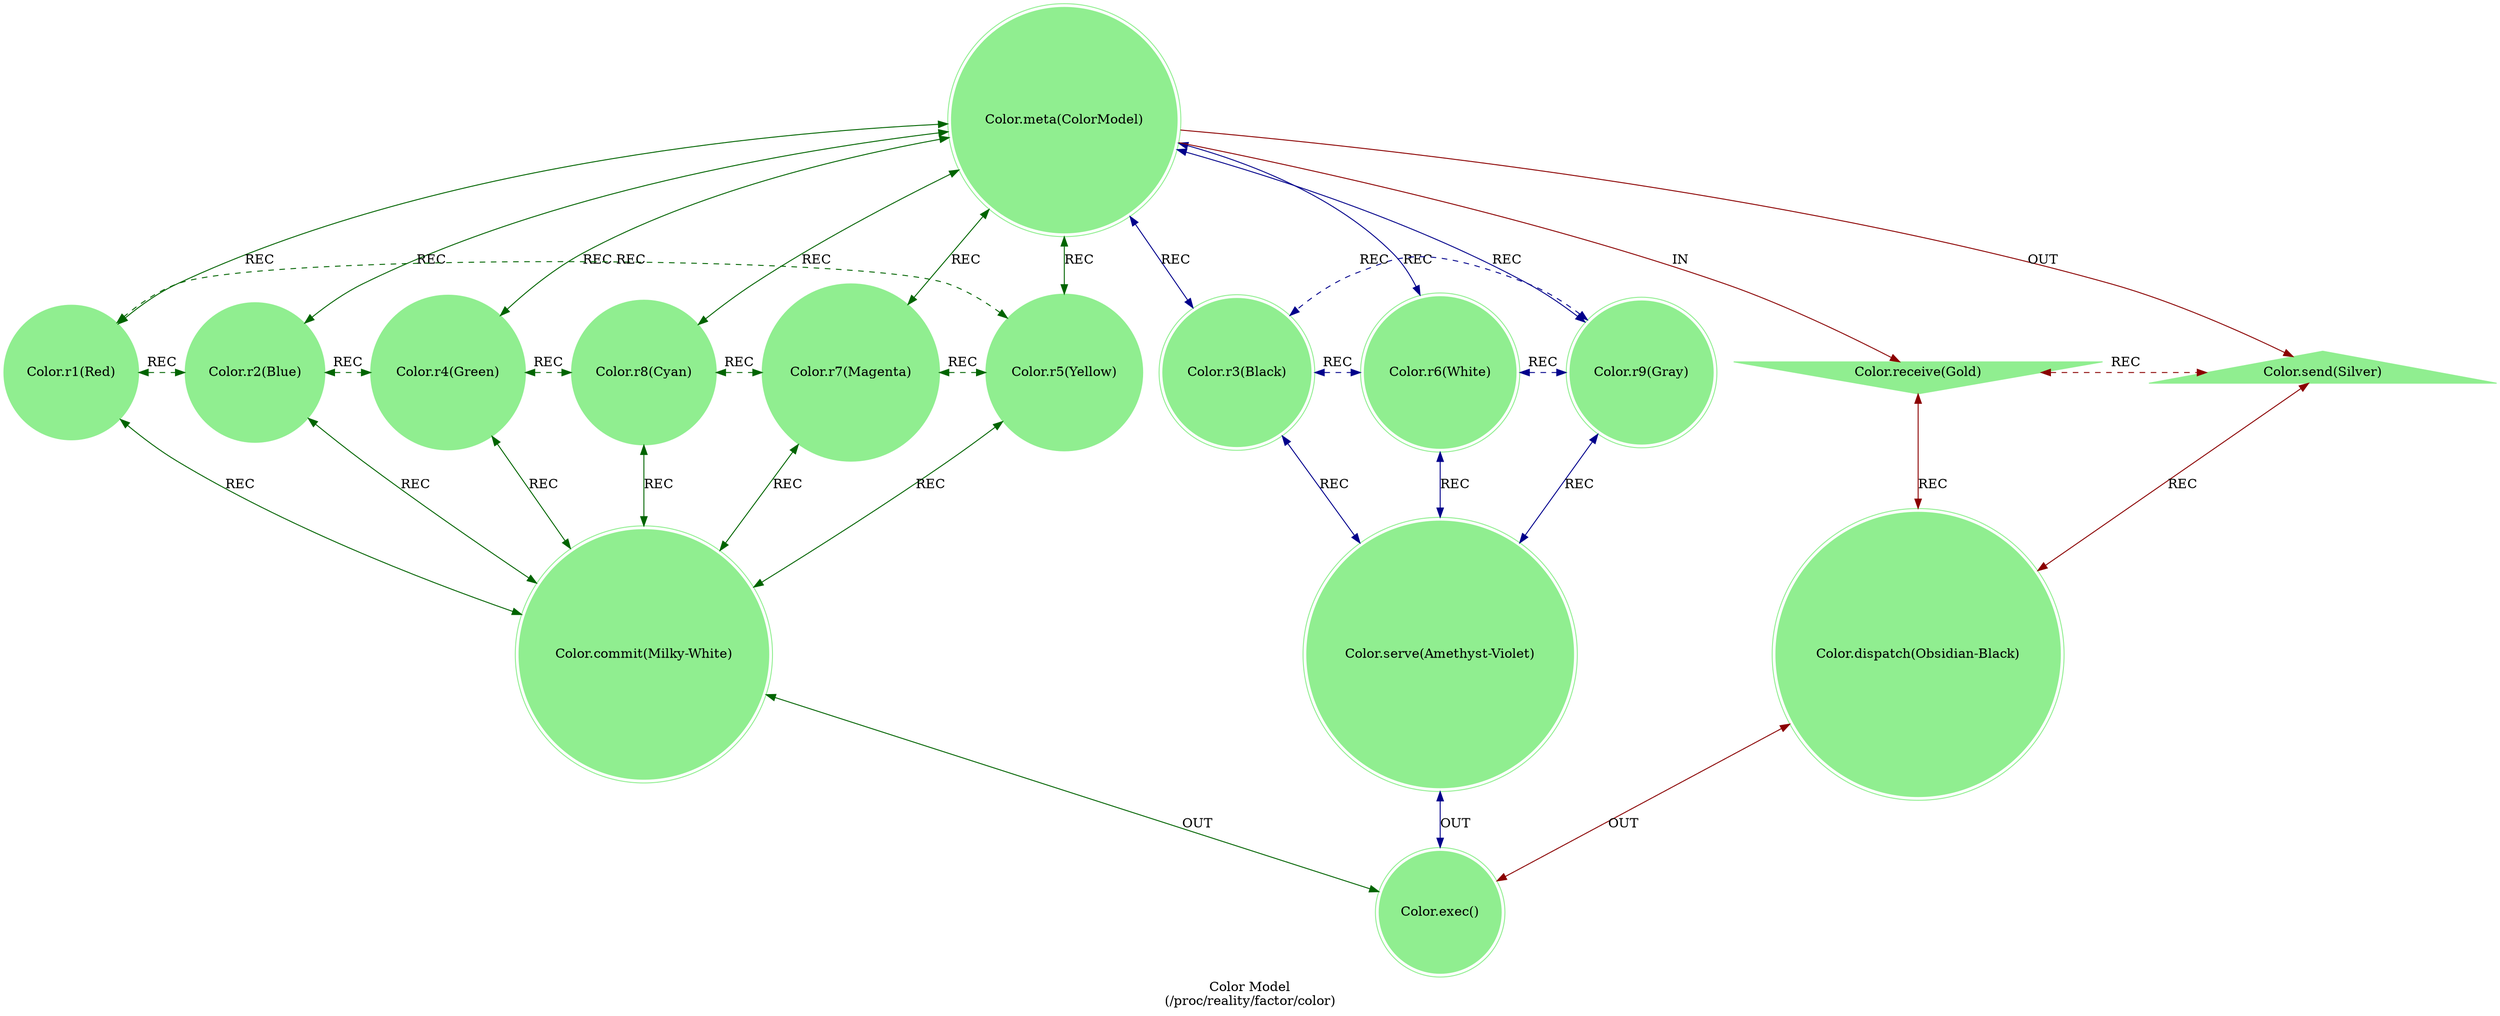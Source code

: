 strict digraph ColorModel {
    label = "Color Model\n(/proc/reality/factor/color)";
    style = filled;
    color = lightgray;
    node [shape = circle; style = filled; color = lightgreen;];
    
    // The Axis A-0-B
    // The Vortex 3-6-9
    // The Vortex 1-2-4-8-7-5
    // The Router C-D-E
    // The Closure F
    spark_0_color_seed_t [label = "Color.meta(ColorModel)";comment = "";shape = doublecircle;];
    spark_1_color_seed_t [label = "Color.r1(Red)";comment = "";shape = circle;];
    spark_2_color_seed_t [label = "Color.r2(Blue)";comment = "";shape = circle;];
    spark_4_color_seed_t [label = "Color.r4(Green)";comment = "";shape = circle;];
    spark_8_color_seed_t [label = "Color.r8(Cyan)";comment = "";shape = circle;];
    spark_7_color_seed_t [label = "Color.r7(Magenta)";comment = "";shape = circle;];
    spark_5_color_seed_t [label = "Color.r5(Yellow)";comment = "";shape = circle;];
    spark_3_color_seed_t [label = "Color.r3(Black)";comment = "";shape = doublecircle;];
    spark_6_color_seed_t [label = "Color.r6(White)";comment = "";shape = doublecircle;];
    spark_9_color_seed_t [label = "Color.r9(Gray)";comment = "";shape = doublecircle;];
    spark_a_color_seed_t [label = "Color.receive(Gold)";comment = "";shape = invtriangle;];
    spark_b_color_seed_t [label = "Color.send(Silver)";comment = "";shape = triangle;];
    spark_c_color_seed_t [label = "Color.dispatch(Obsidian-Black)";comment = "";shape = doublecircle;];
    spark_d_color_seed_t [label = "Color.commit(Milky-White)";comment = "";shape = doublecircle;];
    spark_e_color_seed_t [label = "Color.serve(Amethyst-Violet)";comment = "";shape = doublecircle;];
    spark_f_color_seed_t [label = "Color.exec()";comment = "";shape = doublecircle;];
    
    // IN = Input
    // OUT = Output
    // REC = Recursion
    spark_0_color_seed_t -> spark_a_color_seed_t [label = "IN"; color = darkred; comment = "";];
    spark_0_color_seed_t -> spark_b_color_seed_t [label = "OUT"; color = darkred; comment = "";];
    spark_0_color_seed_t -> {spark_3_color_seed_t spark_6_color_seed_t spark_9_color_seed_t} [label = "REC"; color = darkblue; comment = ""; dir = both;];
    spark_0_color_seed_t -> {spark_1_color_seed_t spark_2_color_seed_t spark_4_color_seed_t spark_8_color_seed_t spark_7_color_seed_t spark_5_color_seed_t} [label = "REC"; color = darkgreen; comment = ""; dir = both;];
    
    {spark_a_color_seed_t spark_b_color_seed_t} -> spark_c_color_seed_t [label = "REC"; color = darkred; comment = ""; dir = both;];
    {spark_1_color_seed_t spark_2_color_seed_t spark_4_color_seed_t spark_8_color_seed_t spark_7_color_seed_t spark_5_color_seed_t} -> spark_d_color_seed_t [label = "REC"; color = darkgreen; comment = ""; dir = both;];
    {spark_3_color_seed_t spark_6_color_seed_t spark_9_color_seed_t} -> spark_e_color_seed_t [label = "REC"; color = darkblue; comment = ""; dir = both;];
    
    spark_1_color_seed_t -> spark_2_color_seed_t -> spark_4_color_seed_t -> spark_8_color_seed_t -> spark_7_color_seed_t -> spark_5_color_seed_t -> spark_1_color_seed_t [label = "REC"; color = darkgreen; comment = ""; style = dashed; constraint = false; dir = both;];
    spark_3_color_seed_t -> spark_6_color_seed_t -> spark_9_color_seed_t -> spark_3_color_seed_t [label = "REC"; color = darkblue; comment = ""; style = dashed; constraint = false; dir = both;];
    spark_a_color_seed_t -> spark_b_color_seed_t [label = "REC"; color = darkred; comment = ""; constraint = false; style = dashed; dir = both;];
    
    spark_c_color_seed_t -> spark_f_color_seed_t [label = "OUT"; color = darkred; comment = ""; dir = both;];
    spark_d_color_seed_t -> spark_f_color_seed_t [label = "OUT"; color = darkgreen; comment = ""; dir = both;];
    spark_e_color_seed_t -> spark_f_color_seed_t [label = "OUT"; color = darkblue; comment = ""; dir = both;];
}